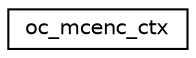 digraph "Graphical Class Hierarchy"
{
  edge [fontname="Helvetica",fontsize="10",labelfontname="Helvetica",labelfontsize="10"];
  node [fontname="Helvetica",fontsize="10",shape=record];
  rankdir="LR";
  Node1 [label="oc_mcenc_ctx",height=0.2,width=0.4,color="black", fillcolor="white", style="filled",URL="$structoc__mcenc__ctx.html"];
}
